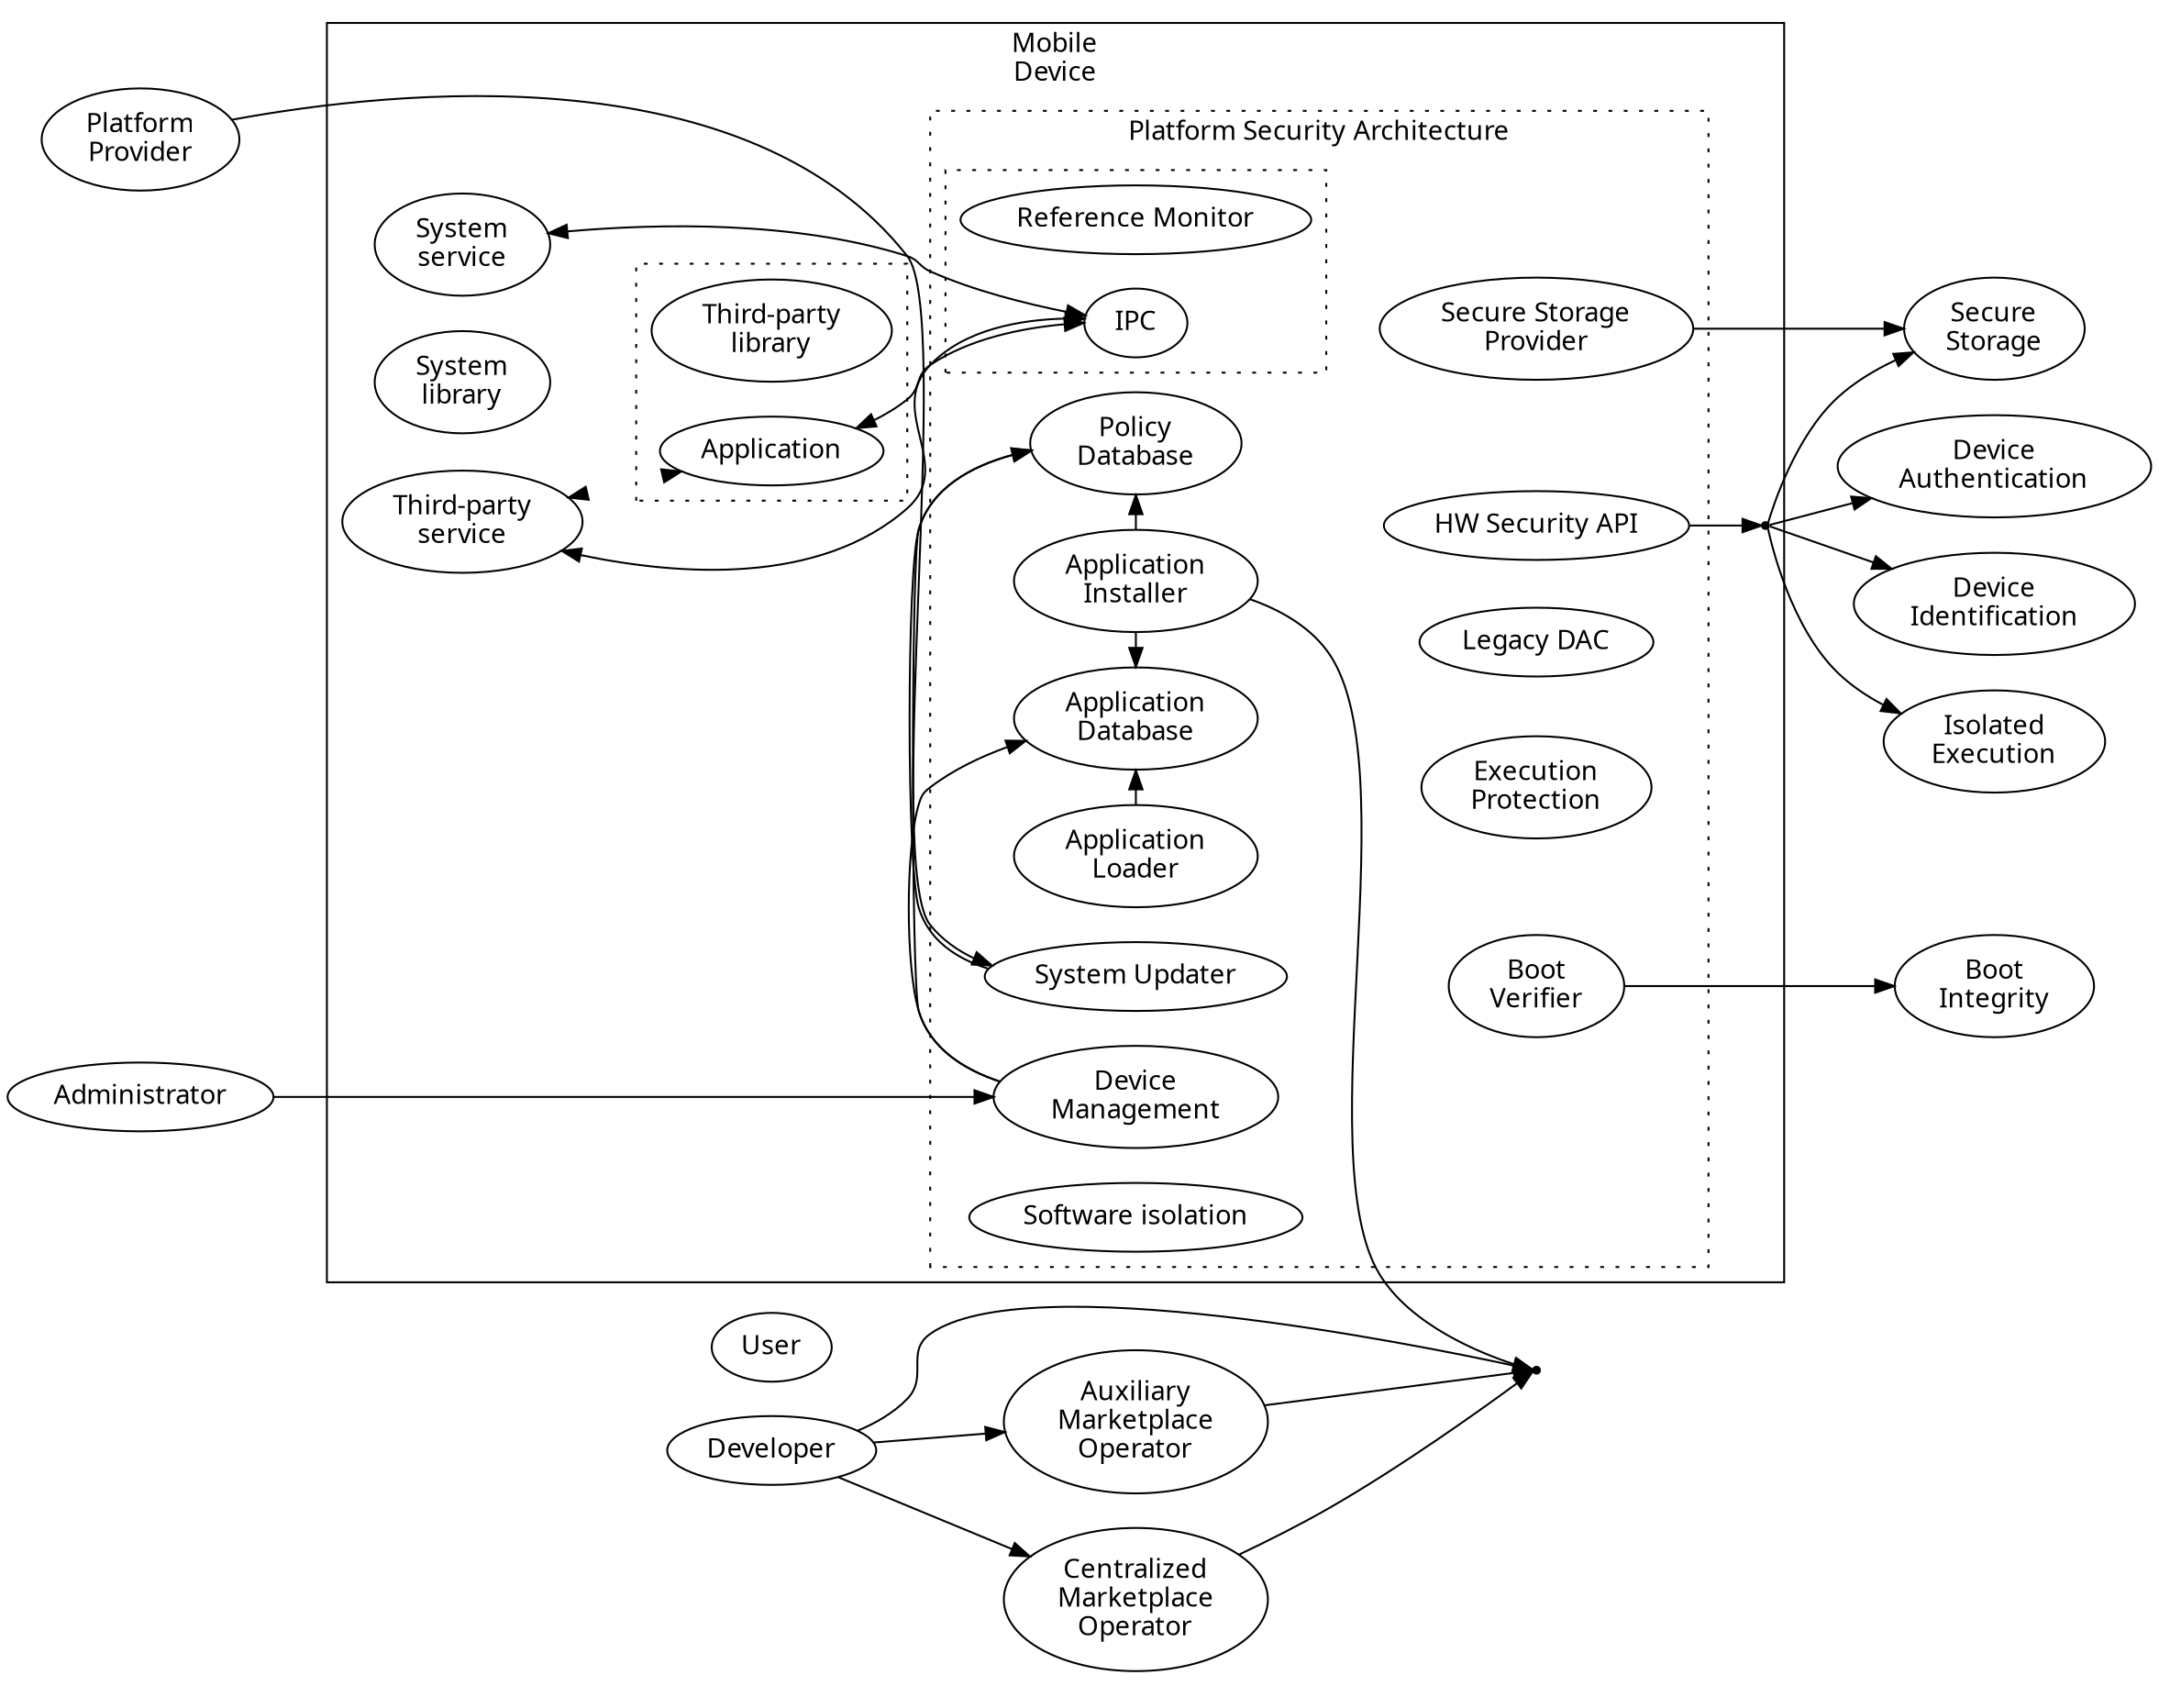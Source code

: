 // https://wiki.helsinki.fi/download/attachments/122034202/Lecture2-Android.pdf?version=2&modificationDate=1390301067458&api=v2

digraph mps {
  compound=true;
  overlap=false;
  rankdir=LR;

  graph [fontname="LMSans10-Regular"];
  node [fontname="LMSans10-Regular"];

  // Roles
  pp [label="Platform\nProvider"];
  Administrator;

  subgraph cluster_markets {
    label="";
    style=invis;
    rankdir=TB;

    User;
    Developer;
    cmo [label="Centralized\nMarketplace\nOperator"];
    amo [label="Auxiliary\nMarketplace\nOperator"];
    dot [label="" shape=point];

    cmo -> dot;
    Developer -> cmo;
    Developer -> amo;
    Developer -> dot;
    amo -> dot;
  }


  subgraph cluster_md {
    label="Mobile\nDevice";
    rankdir=TB;
    
    // PSC
    ss [label="System\nservice"];
    sl [label="System\nlibrary"];
    ai [label="Application\nInstaller"];
    al [label="Application\nLoader"];
    
    pd [label="Policy\nDatabase"];
    ad [label="Application\nDatabase"];

    // TPSC
    tps [label="Third-party\nservice"];

    // HSF
    bi [label="Boot\nIntegrity"];
    secs [label="Secure\nStorage"];
    di [label="Device\nIdentification"];
    ie [label="Isolated\nExecution"];
    da [label="Device\nAuthentication"];
    
    bar [shape=point];
  

    subgraph cluster_tpl {
      label="";
      style=dotted;
      rankdir=LR;

      tpl [label="Third-party\nlibrary"];
      Application;
      
    }

    subgraph cluster_psa {
      label="Platform Security Architecture";
      style=dotted;
      rankdir=TB;
      
      // PSC
      su [label="System Updater"];
      dm [label="Device\nManagement"];
      bv [label="Boot\nVerifier"];
      ssp [label="Secure Storage\nProvider"];
      ldac [label="Legacy DAC"];
      ep [label="Execution\nProtection"];
      hwspapi [label="HW Security API"];
      iso [label="Software isolation"];

      {rank=sink bv ssp ldac ep hwspapi}

      subgraph cluster_rm {
        label="";
        style=dotted;

        rm [label="Reference Monitor"];
        ipc [label="IPC"];
      }

      su -> pd;
      ai -> pd;
      ad -> ai [dir=back];
      dm -> pd;
      dm -> ad;
      al -> ad;

      { rank=source su dm}
      { rank=same su pd ai}
      { rank=same dm ad al}
    }

    Application -> ipc [dir=both];
    tps -> ipc [dir=both];
    ss -> ipc [dir=both];
    bv -> bi;
    ssp -> secs;

    hwspapi -> bar;
    bar -> secs;
    bar -> di;
    bar -> ie;
    bar -> da;

    { rank=source tps ss sl}
    Application -> tps [dir=both style=invisible];
  }


  { rank=source pp Administrator }
  { rank=sink bi secs di ie da }

  pp -> su;
  Administrator -> dm;

  ai -> dot [rank=back];
}
